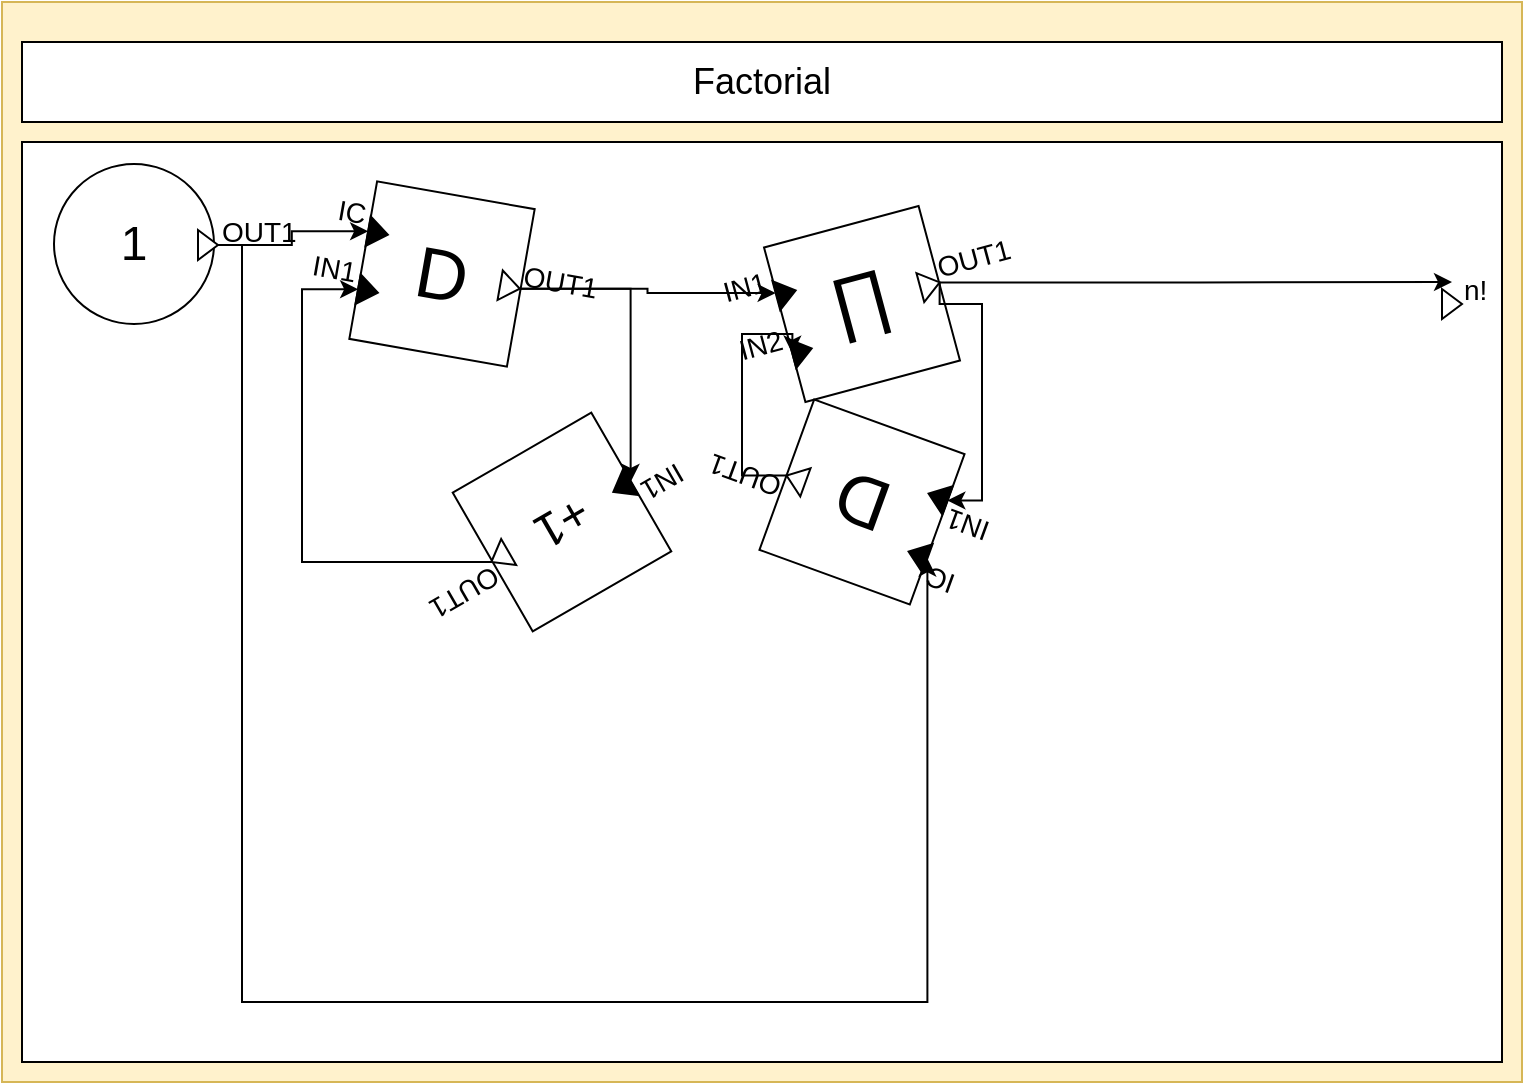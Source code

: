 <mxfile version="15.6.3" type="github">
  <diagram id="8Muh-KpORN-EGSSfZRsh" name="Page-1">
    <mxGraphModel dx="3081" dy="824" grid="1" gridSize="10" guides="1" tooltips="1" connect="1" arrows="1" fold="1" page="1" pageScale="1" pageWidth="827" pageHeight="1169" math="0" shadow="0">
      <root>
        <mxCell id="0" />
        <mxCell id="1" parent="0" />
        <object label="" placeholders="1" class_name="root" id="wxWCpIfHDx4iJn5RmTLD-1">
          <mxCell style="rounded=0;whiteSpace=wrap;html=1;fillColor=#fff2cc;strokeColor=#d6b656;container=0;connectable=0;allowArrows=0;treeFolding=0;moveCells=0;treeMoving=0;comic=0;rotatable=0;expand=1;autosize=1;resizeWidth=1;resizeHeight=1;metaEdit=1;" vertex="1" parent="1">
            <mxGeometry x="-150" y="140" width="760" height="540" as="geometry">
              <mxRectangle x="40" y="400" width="50" height="40" as="alternateBounds" />
            </mxGeometry>
          </mxCell>
        </object>
        <object label="Factorial" placeholders="1" id="wxWCpIfHDx4iJn5RmTLD-2">
          <mxCell style="rounded=0;whiteSpace=wrap;html=1;fillColor=#ffffff;fontSize=18;connectable=0;allowArrows=0;rotatable=0;cloneable=0;deletable=0;" vertex="1" parent="wxWCpIfHDx4iJn5RmTLD-1">
            <mxGeometry x="10" y="20" width="740" height="40" as="geometry" />
          </mxCell>
        </object>
        <mxCell id="wxWCpIfHDx4iJn5RmTLD-3" value="" style="rounded=0;whiteSpace=wrap;html=1;fillColor=#ffffff;connectable=0;allowArrows=0;container=1;collapsible=0;portConstraintRotation=0;rotatable=0;cloneable=0;deletable=0;recursiveResize=0;" vertex="1" parent="wxWCpIfHDx4iJn5RmTLD-1">
          <mxGeometry x="10" y="70" width="740" height="460" as="geometry">
            <mxRectangle x="10" y="70" width="50" height="40" as="alternateBounds" />
          </mxGeometry>
        </mxCell>
        <object label="%symbol%" placeholders="1" symbol="&amp;prod;" class_name="ProductBlock" block_name="product" id="wxWCpIfHDx4iJn5RmTLD-4">
          <mxCell style="whiteSpace=wrap;html=1;aspect=fixed;comic=0;fillColor=#FFFFFF;fontSize=36;align=center;resizable=0;container=1;collapsible=0;points=[];allowArrows=0;spacingTop=-6;metaEdit=1;connectable=0;rotation=-15;" vertex="1" parent="wxWCpIfHDx4iJn5RmTLD-3">
            <mxGeometry x="380" y="41" width="80" height="80" as="geometry" />
          </mxCell>
        </object>
        <object label="%name%" placeholders="1" name="OUT1" class_name="OutputPortBlock" id="wxWCpIfHDx4iJn5RmTLD-5">
          <mxCell style="triangle;fillColor=#ffffff;fontSize=14;points=[[1,0.5]];allowArrows=0;verticalAlign=middle;horizontal=1;spacingTop=0;align=left;spacingLeft=4;spacingRight=0;html=1;comic=0;treeFolding=0;treeMoving=0;movable=1;resizable=0;rotatable=1;deletable=1;editable=1;connectable=1;movableLabel=1;spacing=2;aspect=fixed;metaEdit=1;rotation=-15;" vertex="1" parent="wxWCpIfHDx4iJn5RmTLD-4">
            <mxGeometry x="69" y="23" width="10" height="15" as="geometry">
              <mxPoint x="5" y="-7" as="offset" />
            </mxGeometry>
          </mxCell>
        </object>
        <object label="%name%" placeholders="1" name="IN1" class_name="InputPortBlock" id="wxWCpIfHDx4iJn5RmTLD-6">
          <mxCell style="triangle;fontSize=14;points=[[0,0.5]];allowArrows=0;verticalAlign=middle;horizontal=1;spacingTop=0;align=right;spacingLeft=0;spacingRight=8;html=1;comic=0;treeFolding=0;treeMoving=0;resizable=0;movableLabel=1;spacing=2;aspect=fixed;fillColor=#000000;metaEdit=1;rotation=-15;" vertex="1" parent="wxWCpIfHDx4iJn5RmTLD-4">
            <mxGeometry x="-3" y="27" width="10" height="15" as="geometry">
              <mxPoint x="-4" y="-8" as="offset" />
            </mxGeometry>
          </mxCell>
        </object>
        <object label="%name%" placeholders="1" name="IN2" class_name="InputPortBlock" id="wxWCpIfHDx4iJn5RmTLD-7">
          <mxCell style="triangle;fontSize=14;points=[[0,0.5]];allowArrows=0;verticalAlign=middle;horizontal=1;spacingTop=0;align=right;spacingLeft=0;spacingRight=8;html=1;comic=0;treeFolding=0;treeMoving=0;resizable=0;movableLabel=1;spacing=2;aspect=fixed;fillColor=#000000;metaEdit=1;rotation=-15;" vertex="1" parent="wxWCpIfHDx4iJn5RmTLD-4">
            <mxGeometry x="5" y="56" width="10" height="15" as="geometry">
              <mxPoint x="-4" y="-8" as="offset" />
            </mxGeometry>
          </mxCell>
        </object>
        <object label="%symbol%" placeholders="1" symbol="D" class_name="DelayBlock" block_name="delay" id="wxWCpIfHDx4iJn5RmTLD-9">
          <mxCell style="whiteSpace=wrap;html=1;aspect=fixed;comic=0;fillColor=#FFFFFF;fontSize=36;align=center;resizable=0;container=1;collapsible=0;points=[];allowArrows=0;metaEdit=1;connectable=0;rotation=10;" vertex="1" parent="wxWCpIfHDx4iJn5RmTLD-3">
            <mxGeometry x="170" y="26" width="80" height="80" as="geometry" />
          </mxCell>
        </object>
        <object label="%name%" placeholders="1" name="OUT1" class_name="OutputPortBlock" id="wxWCpIfHDx4iJn5RmTLD-10">
          <mxCell style="triangle;fillColor=#ffffff;fontSize=14;points=[[1,0.5]];allowArrows=0;verticalAlign=middle;horizontal=1;spacingTop=0;align=left;spacingLeft=4;spacingRight=0;html=1;comic=0;treeFolding=0;treeMoving=0;movable=1;resizable=0;rotatable=1;deletable=1;editable=1;connectable=1;movableLabel=1;spacing=2;aspect=fixed;metaEdit=1;rotation=10;" vertex="1" parent="wxWCpIfHDx4iJn5RmTLD-9">
            <mxGeometry x="69" y="39" width="10" height="15" as="geometry">
              <mxPoint x="5" y="-7" as="offset" />
            </mxGeometry>
          </mxCell>
        </object>
        <object label="%name%" placeholders="1" name="IC" class_name="InputPortBlock" id="wxWCpIfHDx4iJn5RmTLD-11">
          <mxCell style="triangle;fontSize=14;points=[[0,0.5]];allowArrows=0;verticalAlign=middle;horizontal=1;spacingTop=0;align=right;spacingLeft=0;spacingRight=8;html=1;comic=0;treeFolding=0;treeMoving=0;resizable=0;movableLabel=1;spacing=2;aspect=fixed;fillColor=#000000;metaEdit=1;rotation=10;" vertex="1" parent="wxWCpIfHDx4iJn5RmTLD-9">
            <mxGeometry x="3" y="12" width="10" height="15" as="geometry">
              <mxPoint x="-4" y="-8" as="offset" />
            </mxGeometry>
          </mxCell>
        </object>
        <object label="%name%" placeholders="1" name="IN1" class_name="InputPortBlock" id="wxWCpIfHDx4iJn5RmTLD-12">
          <mxCell style="triangle;fontSize=14;points=[[0,0.5]];allowArrows=0;verticalAlign=middle;horizontal=1;spacingTop=0;align=right;spacingLeft=0;spacingRight=8;html=1;comic=0;treeFolding=0;treeMoving=0;resizable=0;movableLabel=1;spacing=2;aspect=fixed;fillColor=#000000;metaEdit=1;rotation=10;" vertex="1" parent="wxWCpIfHDx4iJn5RmTLD-9">
            <mxGeometry x="-2" y="41" width="10" height="15" as="geometry">
              <mxPoint x="-4" y="-8" as="offset" />
            </mxGeometry>
          </mxCell>
        </object>
        <mxCell id="wxWCpIfHDx4iJn5RmTLD-14" style="edgeStyle=orthogonalEdgeStyle;rounded=0;orthogonalLoop=1;jettySize=auto;html=1;exitX=1;exitY=0.5;exitDx=0;exitDy=0;" edge="1" parent="wxWCpIfHDx4iJn5RmTLD-3" source="wxWCpIfHDx4iJn5RmTLD-10" target="wxWCpIfHDx4iJn5RmTLD-6">
          <mxGeometry relative="1" as="geometry" />
        </mxCell>
        <object label="%name%" placeholders="1" name="n!" class_name="OutputPortBlock" id="wxWCpIfHDx4iJn5RmTLD-15">
          <mxCell style="triangle;fillColor=#ffffff;fontSize=14;points=[[0,0.5],[1,0.5]];allowArrows=0;verticalAlign=middle;horizontal=1;spacingTop=0;align=left;spacingLeft=4;spacingRight=0;html=1;comic=0;treeFolding=0;treeMoving=0;movable=1;resizable=0;rotatable=1;deletable=1;editable=1;connectable=1;movableLabel=1;spacing=2;aspect=fixed;metaEdit=1;" vertex="1" parent="wxWCpIfHDx4iJn5RmTLD-3">
            <mxGeometry x="710" y="73.5" width="10" height="15" as="geometry">
              <mxPoint x="5" y="-7" as="offset" />
            </mxGeometry>
          </mxCell>
        </object>
        <mxCell id="wxWCpIfHDx4iJn5RmTLD-16" style="edgeStyle=orthogonalEdgeStyle;rounded=0;orthogonalLoop=1;jettySize=auto;html=1;exitX=1;exitY=0.5;exitDx=0;exitDy=0;" edge="1" parent="wxWCpIfHDx4iJn5RmTLD-3" source="wxWCpIfHDx4iJn5RmTLD-5">
          <mxGeometry relative="1" as="geometry">
            <mxPoint x="715" y="70" as="targetPoint" />
          </mxGeometry>
        </mxCell>
        <object label="%value%" placeholders="1" value="1" block_name="one" class_name="ConstantBlock" id="wxWCpIfHDx4iJn5RmTLD-31">
          <mxCell style="ellipse;whiteSpace=wrap;html=1;comic=0;fillColor=#ffffff;fontSize=24;align=center;allowArrows=0;connectable=0;container=1;collapsible=0;recursiveResize=1;direction=west;resizable=0;metaEdit=1;rotation=0;" vertex="1" parent="wxWCpIfHDx4iJn5RmTLD-3">
            <mxGeometry x="16" y="11" width="80" height="80" as="geometry" />
          </mxCell>
        </object>
        <object label="%name%" placeholders="1" name="OUT1" class_name="OutputPortBlock" id="wxWCpIfHDx4iJn5RmTLD-32">
          <mxCell style="triangle;fillColor=#ffffff;fontSize=14;points=[[1,0.5]];allowArrows=0;verticalAlign=middle;horizontal=1;spacingTop=0;align=left;spacingLeft=4;spacingRight=0;html=1;comic=0;treeFolding=0;treeMoving=0;movable=1;resizable=0;rotatable=1;deletable=1;editable=1;connectable=1;movableLabel=1;spacing=2;aspect=fixed;metaEdit=1;rotation=0;" vertex="1" parent="wxWCpIfHDx4iJn5RmTLD-31">
            <mxGeometry x="72" y="33" width="10" height="15" as="geometry">
              <mxPoint x="6" y="-7" as="offset" />
            </mxGeometry>
          </mxCell>
        </object>
        <mxCell id="wxWCpIfHDx4iJn5RmTLD-33" style="edgeStyle=orthogonalEdgeStyle;rounded=0;orthogonalLoop=1;jettySize=auto;html=1;exitX=1;exitY=0.5;exitDx=0;exitDy=0;entryX=0;entryY=0.5;entryDx=0;entryDy=0;" edge="1" parent="wxWCpIfHDx4iJn5RmTLD-3" source="wxWCpIfHDx4iJn5RmTLD-32" target="wxWCpIfHDx4iJn5RmTLD-11">
          <mxGeometry relative="1" as="geometry" />
        </mxCell>
        <mxCell id="wxWCpIfHDx4iJn5RmTLD-34" style="edgeStyle=orthogonalEdgeStyle;rounded=0;orthogonalLoop=1;jettySize=auto;html=1;exitX=1;exitY=0.5;exitDx=0;exitDy=0;entryX=0;entryY=0.5;entryDx=0;entryDy=0;" edge="1" parent="wxWCpIfHDx4iJn5RmTLD-3" source="wxWCpIfHDx4iJn5RmTLD-10" target="wxWCpIfHDx4iJn5RmTLD-39">
          <mxGeometry relative="1" as="geometry">
            <mxPoint x="270" y="200.5" as="targetPoint" />
          </mxGeometry>
        </mxCell>
        <object label="%symbol%" placeholders="1" symbol="+1" class_name="AddOneBlock" block_name="plusone" id="wxWCpIfHDx4iJn5RmTLD-37">
          <mxCell style="whiteSpace=wrap;html=1;aspect=fixed;comic=0;fontSize=24;align=center;resizable=0;container=1;collapsible=0;points=[];allowArrows=0;metaEdit=1;connectable=0;rotation=-210;" vertex="1" parent="wxWCpIfHDx4iJn5RmTLD-3">
            <mxGeometry x="230" y="150" width="80" height="80" as="geometry" />
          </mxCell>
        </object>
        <object label="%name%" placeholders="1" name="OUT1" class_name="OutputPortBlock" id="wxWCpIfHDx4iJn5RmTLD-38">
          <mxCell style="triangle;fillColor=#ffffff;fontSize=14;points=[[1,0.5]];allowArrows=0;verticalAlign=middle;horizontal=1;spacingTop=0;align=left;spacingLeft=4;spacingRight=0;html=1;comic=0;treeFolding=0;treeMoving=0;movable=1;resizable=0;rotatable=1;deletable=1;editable=1;connectable=1;movableLabel=1;spacing=2;aspect=fixed;metaEdit=1;rotation=-210;" vertex="1" parent="wxWCpIfHDx4iJn5RmTLD-37">
            <mxGeometry x="4" y="50" width="10" height="15" as="geometry">
              <mxPoint x="5" y="-7" as="offset" />
            </mxGeometry>
          </mxCell>
        </object>
        <object label="%name%" placeholders="1" name="IN1" class_name="InputPortBlock" id="wxWCpIfHDx4iJn5RmTLD-39">
          <mxCell style="triangle;fontSize=14;points=[[0,0.5]];allowArrows=0;verticalAlign=middle;horizontal=1;spacingTop=0;align=right;spacingLeft=0;spacingRight=8;html=1;comic=0;treeFolding=0;treeMoving=0;resizable=0;movableLabel=1;spacing=2;aspect=fixed;fillColor=#000000;metaEdit=1;rotation=-210;" vertex="1" parent="wxWCpIfHDx4iJn5RmTLD-37">
            <mxGeometry x="65" y="15" width="10" height="15" as="geometry">
              <mxPoint x="-4" y="-8" as="offset" />
            </mxGeometry>
          </mxCell>
        </object>
        <mxCell id="wxWCpIfHDx4iJn5RmTLD-40" style="edgeStyle=orthogonalEdgeStyle;rounded=0;orthogonalLoop=1;jettySize=auto;html=1;exitX=1;exitY=0.5;exitDx=0;exitDy=0;entryX=0;entryY=0.5;entryDx=0;entryDy=0;" edge="1" parent="wxWCpIfHDx4iJn5RmTLD-3" source="wxWCpIfHDx4iJn5RmTLD-38" target="wxWCpIfHDx4iJn5RmTLD-12">
          <mxGeometry relative="1" as="geometry">
            <mxPoint x="110" y="80" as="targetPoint" />
            <Array as="points">
              <mxPoint x="140" y="210" />
              <mxPoint x="140" y="74" />
            </Array>
          </mxGeometry>
        </mxCell>
        <object label="%symbol%" placeholders="1" symbol="D" class_name="DelayBlock" block_name="delay_fac" id="wxWCpIfHDx4iJn5RmTLD-41">
          <mxCell style="whiteSpace=wrap;html=1;aspect=fixed;comic=0;fillColor=#FFFFFF;fontSize=36;align=center;resizable=0;container=1;collapsible=0;points=[];allowArrows=0;metaEdit=1;connectable=0;rotation=-160;" vertex="1" parent="wxWCpIfHDx4iJn5RmTLD-3">
            <mxGeometry x="380" y="140" width="80" height="80" as="geometry" />
          </mxCell>
        </object>
        <object label="%name%" placeholders="1" name="OUT1" class_name="OutputPortBlock" id="wxWCpIfHDx4iJn5RmTLD-42">
          <mxCell style="triangle;fillColor=#ffffff;fontSize=14;points=[[1,0.5]];allowArrows=0;verticalAlign=middle;horizontal=1;spacingTop=0;align=left;spacingLeft=4;spacingRight=0;html=1;comic=0;treeFolding=0;treeMoving=0;movable=1;resizable=0;rotatable=1;deletable=1;editable=1;connectable=1;movableLabel=1;spacing=2;aspect=fixed;metaEdit=1;rotation=-160;" vertex="1" parent="wxWCpIfHDx4iJn5RmTLD-41">
            <mxGeometry x="2" y="21" width="10" height="15" as="geometry">
              <mxPoint x="5" y="-7" as="offset" />
            </mxGeometry>
          </mxCell>
        </object>
        <object label="%name%" placeholders="1" name="IC" class_name="InputPortBlock" id="wxWCpIfHDx4iJn5RmTLD-43">
          <mxCell style="triangle;fontSize=14;points=[[0,0.5]];allowArrows=0;verticalAlign=middle;horizontal=1;spacingTop=0;align=right;spacingLeft=0;spacingRight=8;html=1;comic=0;treeFolding=0;treeMoving=0;resizable=0;movableLabel=1;spacing=2;aspect=fixed;fillColor=#000000;metaEdit=1;rotation=-160;" vertex="1" parent="wxWCpIfHDx4iJn5RmTLD-41">
            <mxGeometry x="63" y="59" width="10" height="15" as="geometry">
              <mxPoint x="-4" y="-8" as="offset" />
            </mxGeometry>
          </mxCell>
        </object>
        <object label="%name%" placeholders="1" name="IN1" class_name="InputPortBlock" id="wxWCpIfHDx4iJn5RmTLD-44">
          <mxCell style="triangle;fontSize=14;points=[[0,0.5]];allowArrows=0;verticalAlign=middle;horizontal=1;spacingTop=0;align=right;spacingLeft=0;spacingRight=8;html=1;comic=0;treeFolding=0;treeMoving=0;resizable=0;movableLabel=1;spacing=2;aspect=fixed;fillColor=#000000;metaEdit=1;rotation=-160;" vertex="1" parent="wxWCpIfHDx4iJn5RmTLD-41">
            <mxGeometry x="73" y="30" width="10" height="15" as="geometry">
              <mxPoint x="-4" y="-8" as="offset" />
            </mxGeometry>
          </mxCell>
        </object>
        <mxCell id="wxWCpIfHDx4iJn5RmTLD-45" style="edgeStyle=orthogonalEdgeStyle;rounded=0;orthogonalLoop=1;jettySize=auto;html=1;exitX=1;exitY=0.5;exitDx=0;exitDy=0;entryX=0;entryY=0.5;entryDx=0;entryDy=0;" edge="1" parent="wxWCpIfHDx4iJn5RmTLD-3" source="wxWCpIfHDx4iJn5RmTLD-5" target="wxWCpIfHDx4iJn5RmTLD-44">
          <mxGeometry relative="1" as="geometry">
            <Array as="points">
              <mxPoint x="480" y="81" />
              <mxPoint x="480" y="179" />
            </Array>
          </mxGeometry>
        </mxCell>
        <mxCell id="wxWCpIfHDx4iJn5RmTLD-46" style="edgeStyle=orthogonalEdgeStyle;rounded=0;orthogonalLoop=1;jettySize=auto;html=1;exitX=1;exitY=0.5;exitDx=0;exitDy=0;entryX=0;entryY=0.5;entryDx=0;entryDy=0;" edge="1" parent="wxWCpIfHDx4iJn5RmTLD-3" source="wxWCpIfHDx4iJn5RmTLD-42" target="wxWCpIfHDx4iJn5RmTLD-7">
          <mxGeometry relative="1" as="geometry">
            <mxPoint x="340" y="100" as="targetPoint" />
            <Array as="points">
              <mxPoint x="360" y="167" />
              <mxPoint x="360" y="96" />
            </Array>
          </mxGeometry>
        </mxCell>
        <mxCell id="wxWCpIfHDx4iJn5RmTLD-47" style="edgeStyle=orthogonalEdgeStyle;rounded=0;orthogonalLoop=1;jettySize=auto;html=1;exitX=1;exitY=0.5;exitDx=0;exitDy=0;entryX=0;entryY=0.5;entryDx=0;entryDy=0;" edge="1" parent="wxWCpIfHDx4iJn5RmTLD-3" source="wxWCpIfHDx4iJn5RmTLD-32" target="wxWCpIfHDx4iJn5RmTLD-43">
          <mxGeometry relative="1" as="geometry">
            <mxPoint x="590" y="420" as="targetPoint" />
            <Array as="points">
              <mxPoint x="110" y="52" />
              <mxPoint x="110" y="430" />
              <mxPoint x="453" y="430" />
            </Array>
          </mxGeometry>
        </mxCell>
      </root>
    </mxGraphModel>
  </diagram>
</mxfile>
